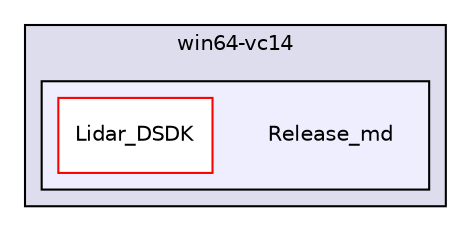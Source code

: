 digraph "Release_md" {
  bgcolor=transparent;
  compound=true
  node [ fontsize="10", fontname="Helvetica"];
  edge [ labelfontsize="10", labelfontname="Helvetica"];
  subgraph clusterdir_bedc1c5016d5da4213e439e90bda5dfa {
    graph [ bgcolor="#ddddee", pencolor="black", label="win64-vc14" fontname="Helvetica", fontsize="10", URL="dir_bedc1c5016d5da4213e439e90bda5dfa.html"]
  subgraph clusterdir_c0ca0e39fdeed39e1ed791ced327e17e {
    graph [ bgcolor="#eeeeff", pencolor="black", label="" URL="dir_c0ca0e39fdeed39e1ed791ced327e17e.html"];
    dir_c0ca0e39fdeed39e1ed791ced327e17e [shape=plaintext label="Release_md"];
    dir_cf6d48b785b7c944206df943de0acf25 [shape=box label="Lidar_DSDK" color="red" fillcolor="white" style="filled" URL="dir_cf6d48b785b7c944206df943de0acf25.html"];
  }
  }
}
